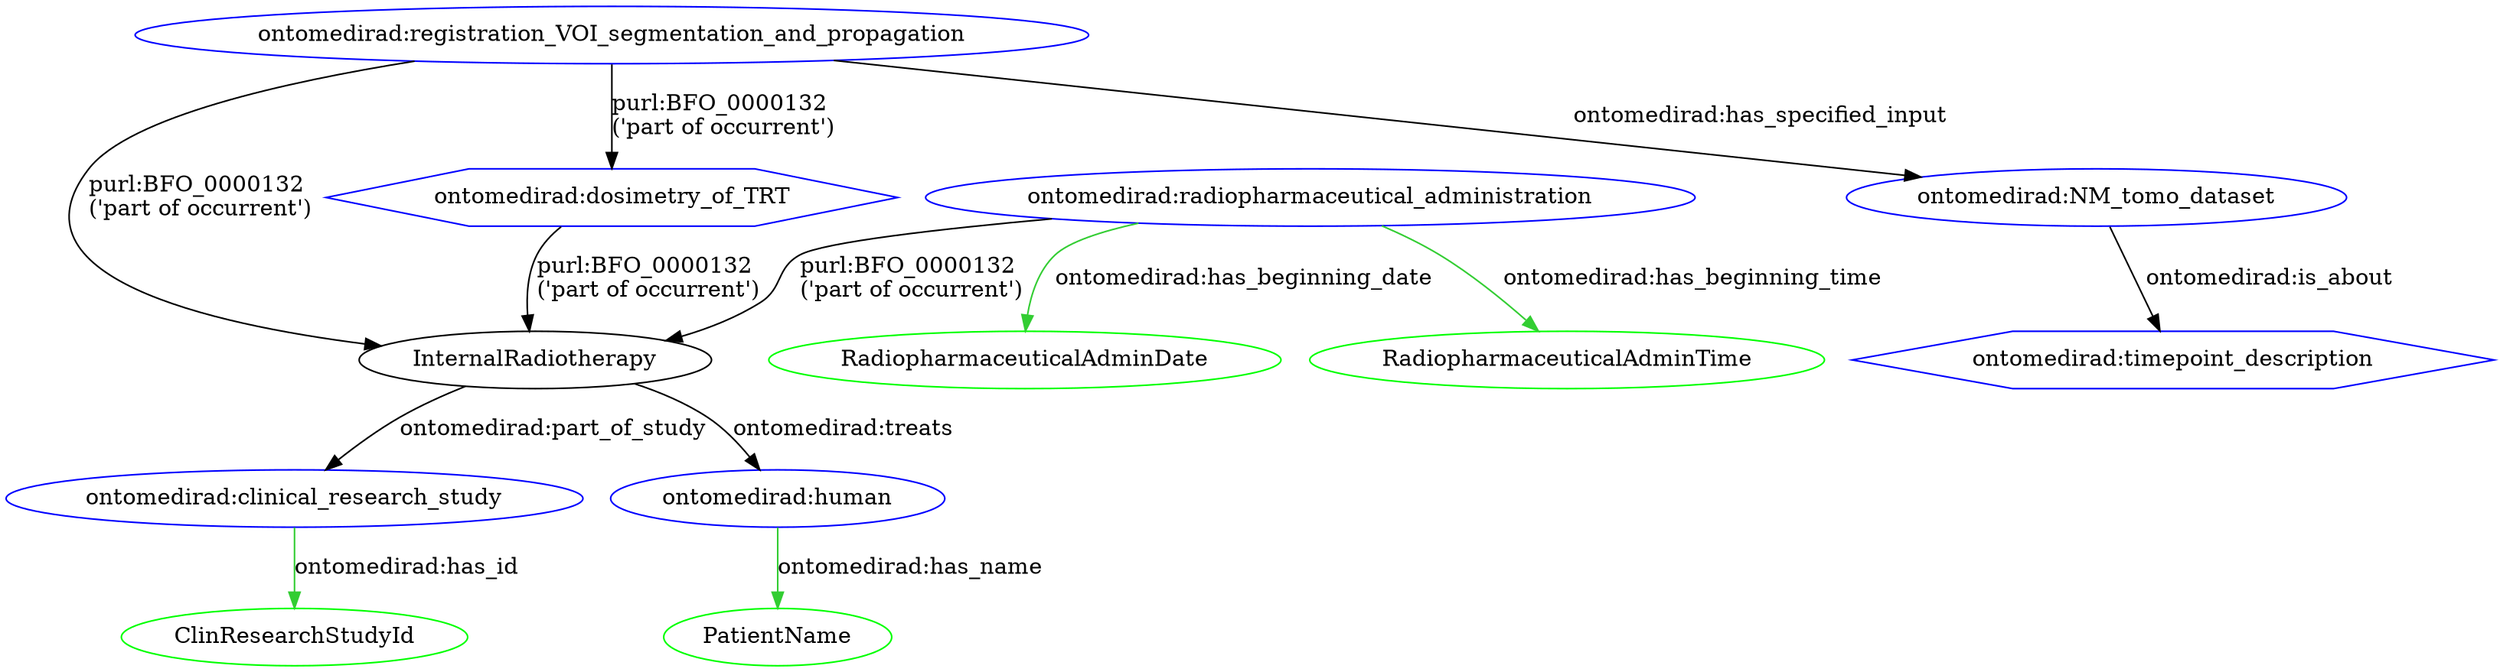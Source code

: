 digraph G {

// DEFINITION of NODES

	ClinResearchStudy [label="ontomedirad:clinical_research_study"] [color = "blue"];
	ClinResearchStudyId [color = "green"];
	Human [label="ontomedirad:human"] [color = "blue"];
	PatientName [color = "green"];
	RadiopharmaceuticalAdmin [label="ontomedirad:radiopharmaceutical_administration"] [color = "blue"];
	RadiopharmaceuticalAdminDate [color = "green"];
	RadiopharmaceuticalAdminTime [color = "green"];
	RegistrationVOISegmentationAndPropagation [label="ontomedirad:registration_VOI_segmentation_and_propagation"] [color = "blue"];
	TimePoint [label="ontomedirad:timepoint_description"] [color = "blue"] [shape = hexagon];
	SPECTDataset [label="ontomedirad:NM_tomo_dataset"] [color = "blue"];
	DosimetryOfTRT [label="ontomedirad:dosimetry_of_TRT"] [color = "blue"][shape = hexagon];



// DEFINITION of EDGES

	InternalRadiotherapy -> ClinResearchStudy [label="ontomedirad:part_of_study"];
	ClinResearchStudy -> ClinResearchStudyId [label="ontomedirad:has_id"][color="limegreen"];
	InternalRadiotherapy -> Human [label="ontomedirad:treats"];
	Human -> PatientName [label="ontomedirad:has_name"] [color="limegreen"];
	RadiopharmaceuticalAdmin -> InternalRadiotherapy [label="purl:BFO_0000132 \l('part of occurrent')"];
	RadiopharmaceuticalAdmin -> RadiopharmaceuticalAdminDate [label="ontomedirad:has_beginning_date"] [color="limegreen"];
	RadiopharmaceuticalAdmin -> RadiopharmaceuticalAdminTime [label="ontomedirad:has_beginning_time"] [color="limegreen"];
	RegistrationVOISegmentationAndPropagation -> InternalRadiotherapy [label="purl:BFO_0000132 \l('part of occurrent')"];
	RegistrationVOISegmentationAndPropagation -> SPECTDataset [label="ontomedirad:has_specified_input"];
	SPECTDataset -> TimePoint [label="ontomedirad:is_about"];
	RegistrationVOISegmentationAndPropagation -> DosimetryOfTRT [label="purl:BFO_0000132 \l('part of occurrent')"];
	DosimetryOfTRT -> InternalRadiotherapy [label="purl:BFO_0000132 \l('part of occurrent')"];

}

